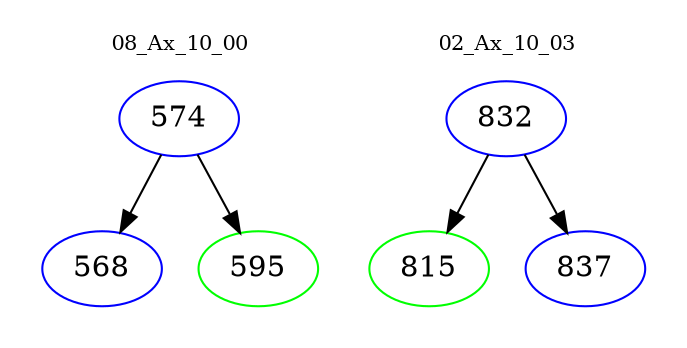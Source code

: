 digraph{
subgraph cluster_0 {
color = white
label = "08_Ax_10_00";
fontsize=10;
T0_574 [label="574", color="blue"]
T0_574 -> T0_568 [color="black"]
T0_568 [label="568", color="blue"]
T0_574 -> T0_595 [color="black"]
T0_595 [label="595", color="green"]
}
subgraph cluster_1 {
color = white
label = "02_Ax_10_03";
fontsize=10;
T1_832 [label="832", color="blue"]
T1_832 -> T1_815 [color="black"]
T1_815 [label="815", color="green"]
T1_832 -> T1_837 [color="black"]
T1_837 [label="837", color="blue"]
}
}
